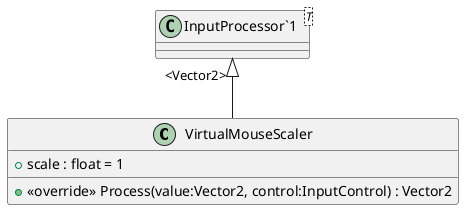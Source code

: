@startuml
class VirtualMouseScaler {
    + scale : float = 1
    + <<override>> Process(value:Vector2, control:InputControl) : Vector2
}
class "InputProcessor`1"<T> {
}
"InputProcessor`1" "<Vector2>" <|-- VirtualMouseScaler
@enduml
